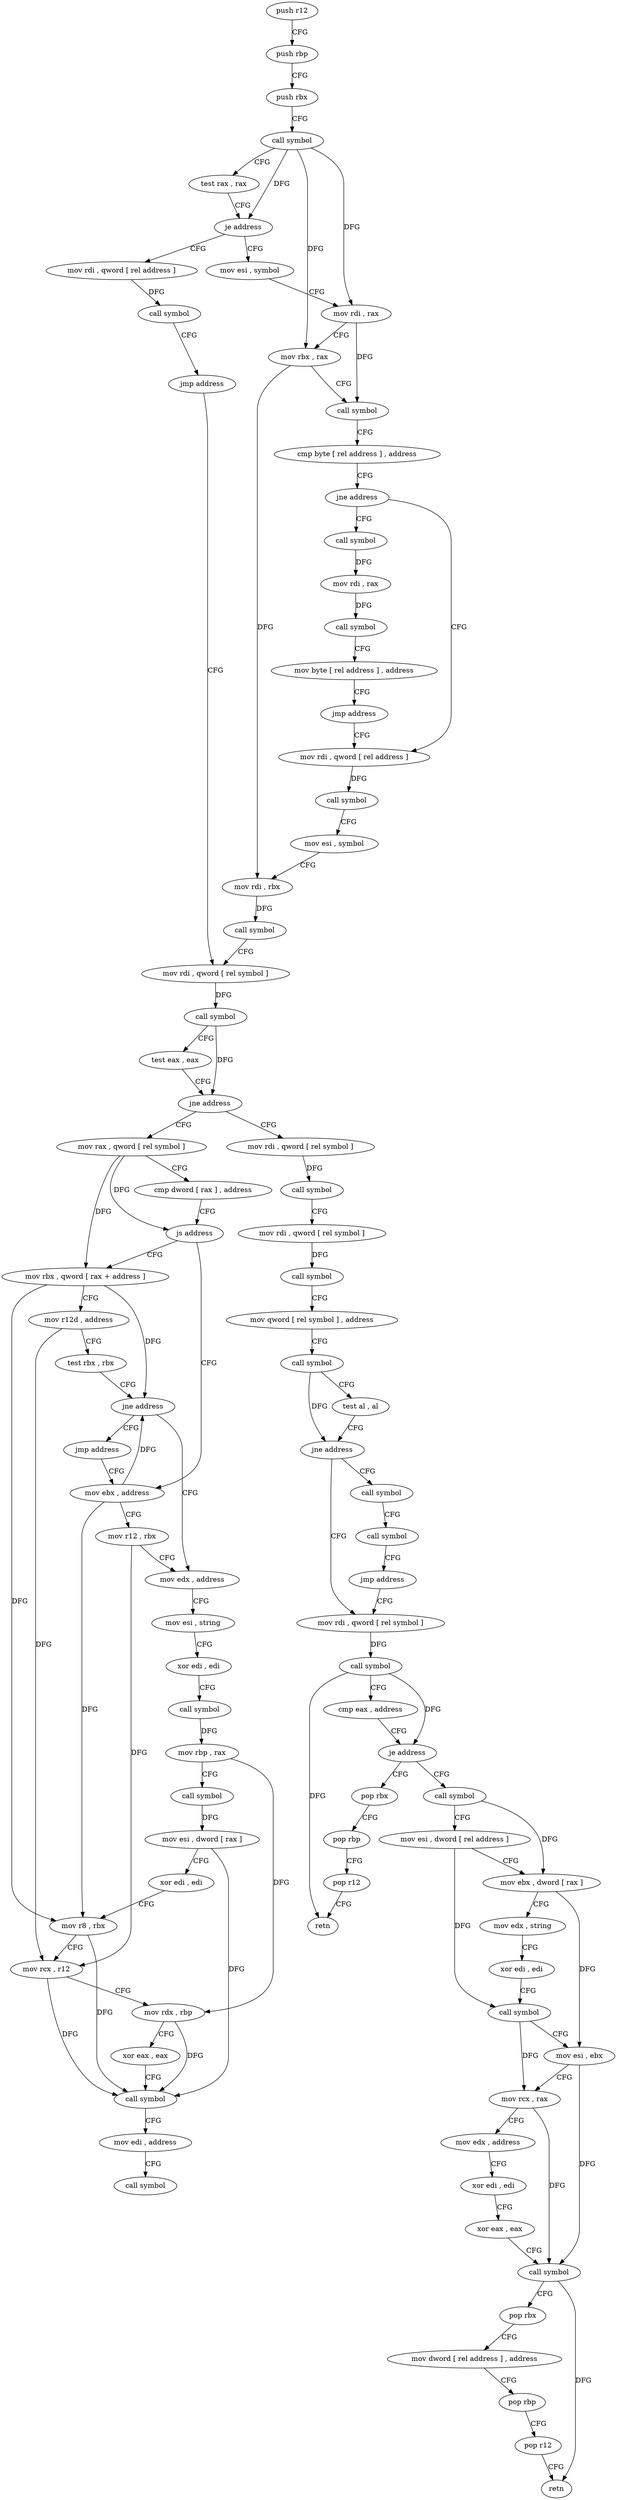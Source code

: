 digraph "func" {
"4246144" [label = "push r12" ]
"4246146" [label = "push rbp" ]
"4246147" [label = "push rbx" ]
"4246148" [label = "call symbol" ]
"4246153" [label = "test rax , rax" ]
"4246156" [label = "je address" ]
"4246336" [label = "mov rdi , qword [ rel address ]" ]
"4246162" [label = "mov esi , symbol" ]
"4246343" [label = "call symbol" ]
"4246348" [label = "jmp address" ]
"4246212" [label = "mov rdi , qword [ rel symbol ]" ]
"4246167" [label = "mov rdi , rax" ]
"4246170" [label = "mov rbx , rax" ]
"4246173" [label = "call symbol" ]
"4246178" [label = "cmp byte [ rel address ] , address" ]
"4246185" [label = "jne address" ]
"4246304" [label = "call symbol" ]
"4246187" [label = "mov rdi , qword [ rel address ]" ]
"4246219" [label = "call symbol" ]
"4246224" [label = "test eax , eax" ]
"4246226" [label = "jne address" ]
"4246435" [label = "mov rax , qword [ rel symbol ]" ]
"4246232" [label = "mov rdi , qword [ rel symbol ]" ]
"4246309" [label = "mov rdi , rax" ]
"4246312" [label = "call symbol" ]
"4246317" [label = "mov byte [ rel address ] , address" ]
"4246324" [label = "jmp address" ]
"4246194" [label = "call symbol" ]
"4246199" [label = "mov esi , symbol" ]
"4246204" [label = "mov rdi , rbx" ]
"4246207" [label = "call symbol" ]
"4246442" [label = "cmp dword [ rax ] , address" ]
"4246445" [label = "js address" ]
"4246510" [label = "mov rbx , qword [ rax + address ]" ]
"4246447" [label = "mov ebx , address" ]
"4246239" [label = "call symbol" ]
"4246244" [label = "mov rdi , qword [ rel symbol ]" ]
"4246251" [label = "call symbol" ]
"4246256" [label = "mov qword [ rel symbol ] , address" ]
"4246267" [label = "call symbol" ]
"4246272" [label = "test al , al" ]
"4246274" [label = "jne address" ]
"4246360" [label = "call symbol" ]
"4246276" [label = "mov rdi , qword [ rel symbol ]" ]
"4246514" [label = "mov r12d , address" ]
"4246520" [label = "test rbx , rbx" ]
"4246523" [label = "jne address" ]
"4246455" [label = "mov edx , address" ]
"4246525" [label = "jmp address" ]
"4246452" [label = "mov r12 , rbx" ]
"4246365" [label = "call symbol" ]
"4246370" [label = "jmp address" ]
"4246283" [label = "call symbol" ]
"4246288" [label = "cmp eax , address" ]
"4246291" [label = "je address" ]
"4246376" [label = "call symbol" ]
"4246293" [label = "pop rbx" ]
"4246460" [label = "mov esi , string" ]
"4246465" [label = "xor edi , edi" ]
"4246467" [label = "call symbol" ]
"4246472" [label = "mov rbp , rax" ]
"4246475" [label = "call symbol" ]
"4246480" [label = "mov esi , dword [ rax ]" ]
"4246482" [label = "xor edi , edi" ]
"4246484" [label = "mov r8 , rbx" ]
"4246487" [label = "mov rcx , r12" ]
"4246490" [label = "mov rdx , rbp" ]
"4246493" [label = "xor eax , eax" ]
"4246495" [label = "call symbol" ]
"4246500" [label = "mov edi , address" ]
"4246505" [label = "call symbol" ]
"4246381" [label = "mov esi , dword [ rel address ]" ]
"4246387" [label = "mov ebx , dword [ rax ]" ]
"4246389" [label = "mov edx , string" ]
"4246394" [label = "xor edi , edi" ]
"4246396" [label = "call symbol" ]
"4246401" [label = "mov esi , ebx" ]
"4246403" [label = "mov rcx , rax" ]
"4246406" [label = "mov edx , address" ]
"4246411" [label = "xor edi , edi" ]
"4246413" [label = "xor eax , eax" ]
"4246415" [label = "call symbol" ]
"4246420" [label = "pop rbx" ]
"4246421" [label = "mov dword [ rel address ] , address" ]
"4246431" [label = "pop rbp" ]
"4246432" [label = "pop r12" ]
"4246434" [label = "retn" ]
"4246294" [label = "pop rbp" ]
"4246295" [label = "pop r12" ]
"4246297" [label = "retn" ]
"4246144" -> "4246146" [ label = "CFG" ]
"4246146" -> "4246147" [ label = "CFG" ]
"4246147" -> "4246148" [ label = "CFG" ]
"4246148" -> "4246153" [ label = "CFG" ]
"4246148" -> "4246156" [ label = "DFG" ]
"4246148" -> "4246167" [ label = "DFG" ]
"4246148" -> "4246170" [ label = "DFG" ]
"4246153" -> "4246156" [ label = "CFG" ]
"4246156" -> "4246336" [ label = "CFG" ]
"4246156" -> "4246162" [ label = "CFG" ]
"4246336" -> "4246343" [ label = "DFG" ]
"4246162" -> "4246167" [ label = "CFG" ]
"4246343" -> "4246348" [ label = "CFG" ]
"4246348" -> "4246212" [ label = "CFG" ]
"4246212" -> "4246219" [ label = "DFG" ]
"4246167" -> "4246170" [ label = "CFG" ]
"4246167" -> "4246173" [ label = "DFG" ]
"4246170" -> "4246173" [ label = "CFG" ]
"4246170" -> "4246204" [ label = "DFG" ]
"4246173" -> "4246178" [ label = "CFG" ]
"4246178" -> "4246185" [ label = "CFG" ]
"4246185" -> "4246304" [ label = "CFG" ]
"4246185" -> "4246187" [ label = "CFG" ]
"4246304" -> "4246309" [ label = "DFG" ]
"4246187" -> "4246194" [ label = "DFG" ]
"4246219" -> "4246224" [ label = "CFG" ]
"4246219" -> "4246226" [ label = "DFG" ]
"4246224" -> "4246226" [ label = "CFG" ]
"4246226" -> "4246435" [ label = "CFG" ]
"4246226" -> "4246232" [ label = "CFG" ]
"4246435" -> "4246442" [ label = "CFG" ]
"4246435" -> "4246445" [ label = "DFG" ]
"4246435" -> "4246510" [ label = "DFG" ]
"4246232" -> "4246239" [ label = "DFG" ]
"4246309" -> "4246312" [ label = "DFG" ]
"4246312" -> "4246317" [ label = "CFG" ]
"4246317" -> "4246324" [ label = "CFG" ]
"4246324" -> "4246187" [ label = "CFG" ]
"4246194" -> "4246199" [ label = "CFG" ]
"4246199" -> "4246204" [ label = "CFG" ]
"4246204" -> "4246207" [ label = "DFG" ]
"4246207" -> "4246212" [ label = "CFG" ]
"4246442" -> "4246445" [ label = "CFG" ]
"4246445" -> "4246510" [ label = "CFG" ]
"4246445" -> "4246447" [ label = "CFG" ]
"4246510" -> "4246514" [ label = "CFG" ]
"4246510" -> "4246523" [ label = "DFG" ]
"4246510" -> "4246484" [ label = "DFG" ]
"4246447" -> "4246452" [ label = "CFG" ]
"4246447" -> "4246523" [ label = "DFG" ]
"4246447" -> "4246484" [ label = "DFG" ]
"4246239" -> "4246244" [ label = "CFG" ]
"4246244" -> "4246251" [ label = "DFG" ]
"4246251" -> "4246256" [ label = "CFG" ]
"4246256" -> "4246267" [ label = "CFG" ]
"4246267" -> "4246272" [ label = "CFG" ]
"4246267" -> "4246274" [ label = "DFG" ]
"4246272" -> "4246274" [ label = "CFG" ]
"4246274" -> "4246360" [ label = "CFG" ]
"4246274" -> "4246276" [ label = "CFG" ]
"4246360" -> "4246365" [ label = "CFG" ]
"4246276" -> "4246283" [ label = "DFG" ]
"4246514" -> "4246520" [ label = "CFG" ]
"4246514" -> "4246487" [ label = "DFG" ]
"4246520" -> "4246523" [ label = "CFG" ]
"4246523" -> "4246455" [ label = "CFG" ]
"4246523" -> "4246525" [ label = "CFG" ]
"4246455" -> "4246460" [ label = "CFG" ]
"4246525" -> "4246447" [ label = "CFG" ]
"4246452" -> "4246455" [ label = "CFG" ]
"4246452" -> "4246487" [ label = "DFG" ]
"4246365" -> "4246370" [ label = "CFG" ]
"4246370" -> "4246276" [ label = "CFG" ]
"4246283" -> "4246288" [ label = "CFG" ]
"4246283" -> "4246291" [ label = "DFG" ]
"4246283" -> "4246297" [ label = "DFG" ]
"4246288" -> "4246291" [ label = "CFG" ]
"4246291" -> "4246376" [ label = "CFG" ]
"4246291" -> "4246293" [ label = "CFG" ]
"4246376" -> "4246381" [ label = "CFG" ]
"4246376" -> "4246387" [ label = "DFG" ]
"4246293" -> "4246294" [ label = "CFG" ]
"4246460" -> "4246465" [ label = "CFG" ]
"4246465" -> "4246467" [ label = "CFG" ]
"4246467" -> "4246472" [ label = "DFG" ]
"4246472" -> "4246475" [ label = "CFG" ]
"4246472" -> "4246490" [ label = "DFG" ]
"4246475" -> "4246480" [ label = "DFG" ]
"4246480" -> "4246482" [ label = "CFG" ]
"4246480" -> "4246495" [ label = "DFG" ]
"4246482" -> "4246484" [ label = "CFG" ]
"4246484" -> "4246487" [ label = "CFG" ]
"4246484" -> "4246495" [ label = "DFG" ]
"4246487" -> "4246490" [ label = "CFG" ]
"4246487" -> "4246495" [ label = "DFG" ]
"4246490" -> "4246493" [ label = "CFG" ]
"4246490" -> "4246495" [ label = "DFG" ]
"4246493" -> "4246495" [ label = "CFG" ]
"4246495" -> "4246500" [ label = "CFG" ]
"4246500" -> "4246505" [ label = "CFG" ]
"4246381" -> "4246387" [ label = "CFG" ]
"4246381" -> "4246396" [ label = "DFG" ]
"4246387" -> "4246389" [ label = "CFG" ]
"4246387" -> "4246401" [ label = "DFG" ]
"4246389" -> "4246394" [ label = "CFG" ]
"4246394" -> "4246396" [ label = "CFG" ]
"4246396" -> "4246401" [ label = "CFG" ]
"4246396" -> "4246403" [ label = "DFG" ]
"4246401" -> "4246403" [ label = "CFG" ]
"4246401" -> "4246415" [ label = "DFG" ]
"4246403" -> "4246406" [ label = "CFG" ]
"4246403" -> "4246415" [ label = "DFG" ]
"4246406" -> "4246411" [ label = "CFG" ]
"4246411" -> "4246413" [ label = "CFG" ]
"4246413" -> "4246415" [ label = "CFG" ]
"4246415" -> "4246420" [ label = "CFG" ]
"4246415" -> "4246434" [ label = "DFG" ]
"4246420" -> "4246421" [ label = "CFG" ]
"4246421" -> "4246431" [ label = "CFG" ]
"4246431" -> "4246432" [ label = "CFG" ]
"4246432" -> "4246434" [ label = "CFG" ]
"4246294" -> "4246295" [ label = "CFG" ]
"4246295" -> "4246297" [ label = "CFG" ]
}
